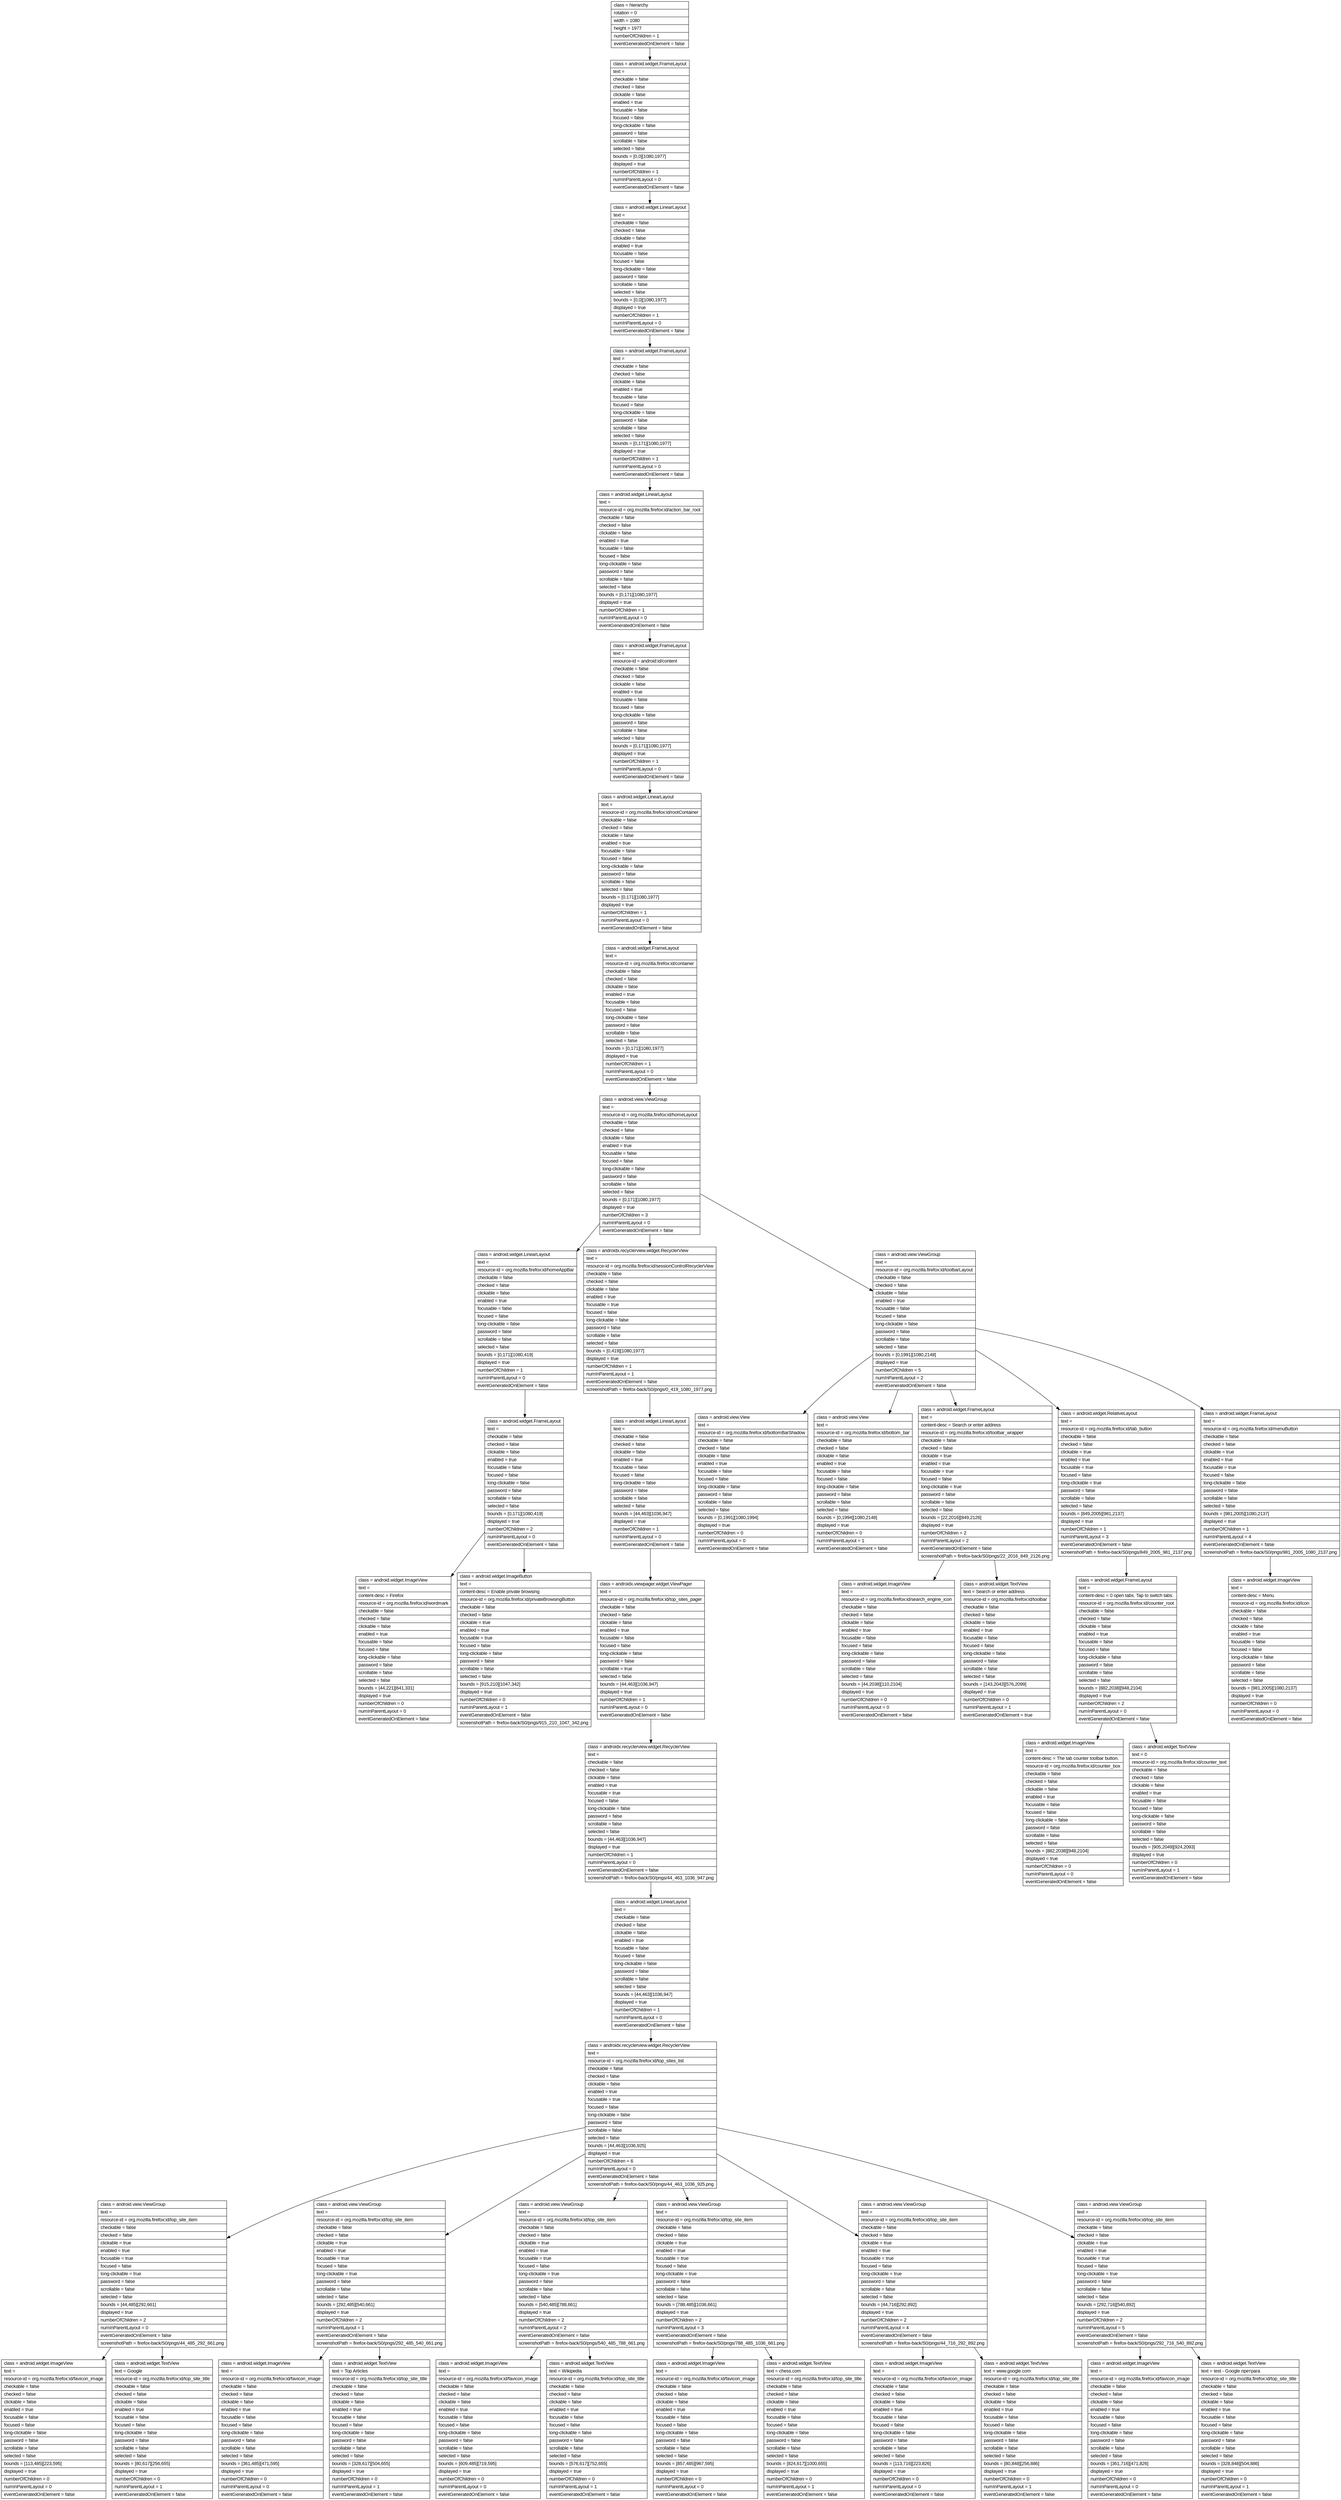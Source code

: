 digraph Layout {

	node [shape=record fontname=Arial];

	0	[label="{class = hierarchy\l|rotation = 0\l|width = 1080\l|height = 1977\l|numberOfChildren = 1\l|eventGeneratedOnElement = false \l}"]
	1	[label="{class = android.widget.FrameLayout\l|text = \l|checkable = false\l|checked = false\l|clickable = false\l|enabled = true\l|focusable = false\l|focused = false\l|long-clickable = false\l|password = false\l|scrollable = false\l|selected = false\l|bounds = [0,0][1080,1977]\l|displayed = true\l|numberOfChildren = 1\l|numInParentLayout = 0\l|eventGeneratedOnElement = false \l}"]
	2	[label="{class = android.widget.LinearLayout\l|text = \l|checkable = false\l|checked = false\l|clickable = false\l|enabled = true\l|focusable = false\l|focused = false\l|long-clickable = false\l|password = false\l|scrollable = false\l|selected = false\l|bounds = [0,0][1080,1977]\l|displayed = true\l|numberOfChildren = 1\l|numInParentLayout = 0\l|eventGeneratedOnElement = false \l}"]
	3	[label="{class = android.widget.FrameLayout\l|text = \l|checkable = false\l|checked = false\l|clickable = false\l|enabled = true\l|focusable = false\l|focused = false\l|long-clickable = false\l|password = false\l|scrollable = false\l|selected = false\l|bounds = [0,171][1080,1977]\l|displayed = true\l|numberOfChildren = 1\l|numInParentLayout = 0\l|eventGeneratedOnElement = false \l}"]
	4	[label="{class = android.widget.LinearLayout\l|text = \l|resource-id = org.mozilla.firefox:id/action_bar_root\l|checkable = false\l|checked = false\l|clickable = false\l|enabled = true\l|focusable = false\l|focused = false\l|long-clickable = false\l|password = false\l|scrollable = false\l|selected = false\l|bounds = [0,171][1080,1977]\l|displayed = true\l|numberOfChildren = 1\l|numInParentLayout = 0\l|eventGeneratedOnElement = false \l}"]
	5	[label="{class = android.widget.FrameLayout\l|text = \l|resource-id = android:id/content\l|checkable = false\l|checked = false\l|clickable = false\l|enabled = true\l|focusable = false\l|focused = false\l|long-clickable = false\l|password = false\l|scrollable = false\l|selected = false\l|bounds = [0,171][1080,1977]\l|displayed = true\l|numberOfChildren = 1\l|numInParentLayout = 0\l|eventGeneratedOnElement = false \l}"]
	6	[label="{class = android.widget.LinearLayout\l|text = \l|resource-id = org.mozilla.firefox:id/rootContainer\l|checkable = false\l|checked = false\l|clickable = false\l|enabled = true\l|focusable = false\l|focused = false\l|long-clickable = false\l|password = false\l|scrollable = false\l|selected = false\l|bounds = [0,171][1080,1977]\l|displayed = true\l|numberOfChildren = 1\l|numInParentLayout = 0\l|eventGeneratedOnElement = false \l}"]
	7	[label="{class = android.widget.FrameLayout\l|text = \l|resource-id = org.mozilla.firefox:id/container\l|checkable = false\l|checked = false\l|clickable = false\l|enabled = true\l|focusable = false\l|focused = false\l|long-clickable = false\l|password = false\l|scrollable = false\l|selected = false\l|bounds = [0,171][1080,1977]\l|displayed = true\l|numberOfChildren = 1\l|numInParentLayout = 0\l|eventGeneratedOnElement = false \l}"]
	8	[label="{class = android.view.ViewGroup\l|text = \l|resource-id = org.mozilla.firefox:id/homeLayout\l|checkable = false\l|checked = false\l|clickable = false\l|enabled = true\l|focusable = false\l|focused = false\l|long-clickable = false\l|password = false\l|scrollable = false\l|selected = false\l|bounds = [0,171][1080,1977]\l|displayed = true\l|numberOfChildren = 3\l|numInParentLayout = 0\l|eventGeneratedOnElement = false \l}"]
	9	[label="{class = android.widget.LinearLayout\l|text = \l|resource-id = org.mozilla.firefox:id/homeAppBar\l|checkable = false\l|checked = false\l|clickable = false\l|enabled = true\l|focusable = false\l|focused = false\l|long-clickable = false\l|password = false\l|scrollable = false\l|selected = false\l|bounds = [0,171][1080,419]\l|displayed = true\l|numberOfChildren = 1\l|numInParentLayout = 0\l|eventGeneratedOnElement = false \l}"]
	10	[label="{class = androidx.recyclerview.widget.RecyclerView\l|text = \l|resource-id = org.mozilla.firefox:id/sessionControlRecyclerView\l|checkable = false\l|checked = false\l|clickable = false\l|enabled = true\l|focusable = true\l|focused = false\l|long-clickable = false\l|password = false\l|scrollable = false\l|selected = false\l|bounds = [0,419][1080,1977]\l|displayed = true\l|numberOfChildren = 1\l|numInParentLayout = 1\l|eventGeneratedOnElement = false \l|screenshotPath = firefox-back/S0/pngs/0_419_1080_1977.png\l}"]
	11	[label="{class = android.view.ViewGroup\l|text = \l|resource-id = org.mozilla.firefox:id/toolbarLayout\l|checkable = false\l|checked = false\l|clickable = false\l|enabled = true\l|focusable = false\l|focused = false\l|long-clickable = false\l|password = false\l|scrollable = false\l|selected = false\l|bounds = [0,1991][1080,2148]\l|displayed = true\l|numberOfChildren = 5\l|numInParentLayout = 2\l|eventGeneratedOnElement = false \l}"]
	12	[label="{class = android.widget.FrameLayout\l|text = \l|checkable = false\l|checked = false\l|clickable = false\l|enabled = true\l|focusable = false\l|focused = false\l|long-clickable = false\l|password = false\l|scrollable = false\l|selected = false\l|bounds = [0,171][1080,419]\l|displayed = true\l|numberOfChildren = 2\l|numInParentLayout = 0\l|eventGeneratedOnElement = false \l}"]
	13	[label="{class = android.widget.LinearLayout\l|text = \l|checkable = false\l|checked = false\l|clickable = false\l|enabled = true\l|focusable = false\l|focused = false\l|long-clickable = false\l|password = false\l|scrollable = false\l|selected = false\l|bounds = [44,463][1036,947]\l|displayed = true\l|numberOfChildren = 1\l|numInParentLayout = 0\l|eventGeneratedOnElement = false \l}"]
	14	[label="{class = android.view.View\l|text = \l|resource-id = org.mozilla.firefox:id/bottomBarShadow\l|checkable = false\l|checked = false\l|clickable = false\l|enabled = true\l|focusable = false\l|focused = false\l|long-clickable = false\l|password = false\l|scrollable = false\l|selected = false\l|bounds = [0,1991][1080,1994]\l|displayed = true\l|numberOfChildren = 0\l|numInParentLayout = 0\l|eventGeneratedOnElement = false \l}"]
	15	[label="{class = android.view.View\l|text = \l|resource-id = org.mozilla.firefox:id/bottom_bar\l|checkable = false\l|checked = false\l|clickable = false\l|enabled = true\l|focusable = false\l|focused = false\l|long-clickable = false\l|password = false\l|scrollable = false\l|selected = false\l|bounds = [0,1994][1080,2148]\l|displayed = true\l|numberOfChildren = 0\l|numInParentLayout = 1\l|eventGeneratedOnElement = false \l}"]
	16	[label="{class = android.widget.FrameLayout\l|text = \l|content-desc = Search or enter address\l|resource-id = org.mozilla.firefox:id/toolbar_wrapper\l|checkable = false\l|checked = false\l|clickable = true\l|enabled = true\l|focusable = true\l|focused = false\l|long-clickable = true\l|password = false\l|scrollable = false\l|selected = false\l|bounds = [22,2016][849,2126]\l|displayed = true\l|numberOfChildren = 2\l|numInParentLayout = 2\l|eventGeneratedOnElement = false \l|screenshotPath = firefox-back/S0/pngs/22_2016_849_2126.png\l}"]
	17	[label="{class = android.widget.RelativeLayout\l|text = \l|resource-id = org.mozilla.firefox:id/tab_button\l|checkable = false\l|checked = false\l|clickable = true\l|enabled = true\l|focusable = true\l|focused = false\l|long-clickable = true\l|password = false\l|scrollable = false\l|selected = false\l|bounds = [849,2005][981,2137]\l|displayed = true\l|numberOfChildren = 1\l|numInParentLayout = 3\l|eventGeneratedOnElement = false \l|screenshotPath = firefox-back/S0/pngs/849_2005_981_2137.png\l}"]
	18	[label="{class = android.widget.FrameLayout\l|text = \l|resource-id = org.mozilla.firefox:id/menuButton\l|checkable = false\l|checked = false\l|clickable = true\l|enabled = true\l|focusable = true\l|focused = false\l|long-clickable = false\l|password = false\l|scrollable = false\l|selected = false\l|bounds = [981,2005][1080,2137]\l|displayed = true\l|numberOfChildren = 1\l|numInParentLayout = 4\l|eventGeneratedOnElement = false \l|screenshotPath = firefox-back/S0/pngs/981_2005_1080_2137.png\l}"]
	19	[label="{class = android.widget.ImageView\l|text = \l|content-desc = Firefox\l|resource-id = org.mozilla.firefox:id/wordmark\l|checkable = false\l|checked = false\l|clickable = false\l|enabled = true\l|focusable = false\l|focused = false\l|long-clickable = false\l|password = false\l|scrollable = false\l|selected = false\l|bounds = [44,221][641,331]\l|displayed = true\l|numberOfChildren = 0\l|numInParentLayout = 0\l|eventGeneratedOnElement = false \l}"]
	20	[label="{class = android.widget.ImageButton\l|text = \l|content-desc = Enable private browsing\l|resource-id = org.mozilla.firefox:id/privateBrowsingButton\l|checkable = false\l|checked = false\l|clickable = true\l|enabled = true\l|focusable = true\l|focused = false\l|long-clickable = false\l|password = false\l|scrollable = false\l|selected = false\l|bounds = [915,210][1047,342]\l|displayed = true\l|numberOfChildren = 0\l|numInParentLayout = 1\l|eventGeneratedOnElement = false \l|screenshotPath = firefox-back/S0/pngs/915_210_1047_342.png\l}"]
	21	[label="{class = androidx.viewpager.widget.ViewPager\l|text = \l|resource-id = org.mozilla.firefox:id/top_sites_pager\l|checkable = false\l|checked = false\l|clickable = false\l|enabled = true\l|focusable = false\l|focused = false\l|long-clickable = false\l|password = false\l|scrollable = true\l|selected = false\l|bounds = [44,463][1036,947]\l|displayed = true\l|numberOfChildren = 1\l|numInParentLayout = 0\l|eventGeneratedOnElement = false \l}"]
	22	[label="{class = android.widget.ImageView\l|text = \l|resource-id = org.mozilla.firefox:id/search_engine_icon\l|checkable = false\l|checked = false\l|clickable = false\l|enabled = true\l|focusable = false\l|focused = false\l|long-clickable = false\l|password = false\l|scrollable = false\l|selected = false\l|bounds = [44,2038][110,2104]\l|displayed = true\l|numberOfChildren = 0\l|numInParentLayout = 0\l|eventGeneratedOnElement = false \l}"]
	23	[label="{class = android.widget.TextView\l|text = Search or enter address\l|resource-id = org.mozilla.firefox:id/toolbar\l|checkable = false\l|checked = false\l|clickable = false\l|enabled = true\l|focusable = false\l|focused = false\l|long-clickable = false\l|password = false\l|scrollable = false\l|selected = false\l|bounds = [143,2043][576,2099]\l|displayed = true\l|numberOfChildren = 0\l|numInParentLayout = 1\l|eventGeneratedOnElement = true \l}"]
	24	[label="{class = android.widget.FrameLayout\l|text = \l|content-desc = 0 open tabs. Tap to switch tabs.\l|resource-id = org.mozilla.firefox:id/counter_root\l|checkable = false\l|checked = false\l|clickable = false\l|enabled = true\l|focusable = false\l|focused = false\l|long-clickable = false\l|password = false\l|scrollable = false\l|selected = false\l|bounds = [882,2038][948,2104]\l|displayed = true\l|numberOfChildren = 2\l|numInParentLayout = 0\l|eventGeneratedOnElement = false \l}"]
	25	[label="{class = android.widget.ImageView\l|text = \l|content-desc = Menu\l|resource-id = org.mozilla.firefox:id/icon\l|checkable = false\l|checked = false\l|clickable = false\l|enabled = true\l|focusable = false\l|focused = false\l|long-clickable = false\l|password = false\l|scrollable = false\l|selected = false\l|bounds = [981,2005][1080,2137]\l|displayed = true\l|numberOfChildren = 0\l|numInParentLayout = 0\l|eventGeneratedOnElement = false \l}"]
	26	[label="{class = androidx.recyclerview.widget.RecyclerView\l|text = \l|checkable = false\l|checked = false\l|clickable = false\l|enabled = true\l|focusable = true\l|focused = false\l|long-clickable = false\l|password = false\l|scrollable = false\l|selected = false\l|bounds = [44,463][1036,947]\l|displayed = true\l|numberOfChildren = 1\l|numInParentLayout = 0\l|eventGeneratedOnElement = false \l|screenshotPath = firefox-back/S0/pngs/44_463_1036_947.png\l}"]
	27	[label="{class = android.widget.ImageView\l|text = \l|content-desc = The tab counter toolbar button.\l|resource-id = org.mozilla.firefox:id/counter_box\l|checkable = false\l|checked = false\l|clickable = false\l|enabled = true\l|focusable = false\l|focused = false\l|long-clickable = false\l|password = false\l|scrollable = false\l|selected = false\l|bounds = [882,2038][948,2104]\l|displayed = true\l|numberOfChildren = 0\l|numInParentLayout = 0\l|eventGeneratedOnElement = false \l}"]
	28	[label="{class = android.widget.TextView\l|text = 0\l|resource-id = org.mozilla.firefox:id/counter_text\l|checkable = false\l|checked = false\l|clickable = false\l|enabled = true\l|focusable = false\l|focused = false\l|long-clickable = false\l|password = false\l|scrollable = false\l|selected = false\l|bounds = [905,2049][924,2093]\l|displayed = true\l|numberOfChildren = 0\l|numInParentLayout = 1\l|eventGeneratedOnElement = false \l}"]
	29	[label="{class = android.widget.LinearLayout\l|text = \l|checkable = false\l|checked = false\l|clickable = false\l|enabled = true\l|focusable = false\l|focused = false\l|long-clickable = false\l|password = false\l|scrollable = false\l|selected = false\l|bounds = [44,463][1036,947]\l|displayed = true\l|numberOfChildren = 1\l|numInParentLayout = 0\l|eventGeneratedOnElement = false \l}"]
	30	[label="{class = androidx.recyclerview.widget.RecyclerView\l|text = \l|resource-id = org.mozilla.firefox:id/top_sites_list\l|checkable = false\l|checked = false\l|clickable = false\l|enabled = true\l|focusable = true\l|focused = false\l|long-clickable = false\l|password = false\l|scrollable = false\l|selected = false\l|bounds = [44,463][1036,925]\l|displayed = true\l|numberOfChildren = 6\l|numInParentLayout = 0\l|eventGeneratedOnElement = false \l|screenshotPath = firefox-back/S0/pngs/44_463_1036_925.png\l}"]
	31	[label="{class = android.view.ViewGroup\l|text = \l|resource-id = org.mozilla.firefox:id/top_site_item\l|checkable = false\l|checked = false\l|clickable = true\l|enabled = true\l|focusable = true\l|focused = false\l|long-clickable = true\l|password = false\l|scrollable = false\l|selected = false\l|bounds = [44,485][292,661]\l|displayed = true\l|numberOfChildren = 2\l|numInParentLayout = 0\l|eventGeneratedOnElement = false \l|screenshotPath = firefox-back/S0/pngs/44_485_292_661.png\l}"]
	32	[label="{class = android.view.ViewGroup\l|text = \l|resource-id = org.mozilla.firefox:id/top_site_item\l|checkable = false\l|checked = false\l|clickable = true\l|enabled = true\l|focusable = true\l|focused = false\l|long-clickable = true\l|password = false\l|scrollable = false\l|selected = false\l|bounds = [292,485][540,661]\l|displayed = true\l|numberOfChildren = 2\l|numInParentLayout = 1\l|eventGeneratedOnElement = false \l|screenshotPath = firefox-back/S0/pngs/292_485_540_661.png\l}"]
	33	[label="{class = android.view.ViewGroup\l|text = \l|resource-id = org.mozilla.firefox:id/top_site_item\l|checkable = false\l|checked = false\l|clickable = true\l|enabled = true\l|focusable = true\l|focused = false\l|long-clickable = true\l|password = false\l|scrollable = false\l|selected = false\l|bounds = [540,485][788,661]\l|displayed = true\l|numberOfChildren = 2\l|numInParentLayout = 2\l|eventGeneratedOnElement = false \l|screenshotPath = firefox-back/S0/pngs/540_485_788_661.png\l}"]
	34	[label="{class = android.view.ViewGroup\l|text = \l|resource-id = org.mozilla.firefox:id/top_site_item\l|checkable = false\l|checked = false\l|clickable = true\l|enabled = true\l|focusable = true\l|focused = false\l|long-clickable = true\l|password = false\l|scrollable = false\l|selected = false\l|bounds = [788,485][1036,661]\l|displayed = true\l|numberOfChildren = 2\l|numInParentLayout = 3\l|eventGeneratedOnElement = false \l|screenshotPath = firefox-back/S0/pngs/788_485_1036_661.png\l}"]
	35	[label="{class = android.view.ViewGroup\l|text = \l|resource-id = org.mozilla.firefox:id/top_site_item\l|checkable = false\l|checked = false\l|clickable = true\l|enabled = true\l|focusable = true\l|focused = false\l|long-clickable = true\l|password = false\l|scrollable = false\l|selected = false\l|bounds = [44,716][292,892]\l|displayed = true\l|numberOfChildren = 2\l|numInParentLayout = 4\l|eventGeneratedOnElement = false \l|screenshotPath = firefox-back/S0/pngs/44_716_292_892.png\l}"]
	36	[label="{class = android.view.ViewGroup\l|text = \l|resource-id = org.mozilla.firefox:id/top_site_item\l|checkable = false\l|checked = false\l|clickable = true\l|enabled = true\l|focusable = true\l|focused = false\l|long-clickable = true\l|password = false\l|scrollable = false\l|selected = false\l|bounds = [292,716][540,892]\l|displayed = true\l|numberOfChildren = 2\l|numInParentLayout = 5\l|eventGeneratedOnElement = false \l|screenshotPath = firefox-back/S0/pngs/292_716_540_892.png\l}"]
	37	[label="{class = android.widget.ImageView\l|text = \l|resource-id = org.mozilla.firefox:id/favicon_image\l|checkable = false\l|checked = false\l|clickable = false\l|enabled = true\l|focusable = false\l|focused = false\l|long-clickable = false\l|password = false\l|scrollable = false\l|selected = false\l|bounds = [113,485][223,595]\l|displayed = true\l|numberOfChildren = 0\l|numInParentLayout = 0\l|eventGeneratedOnElement = false \l}"]
	38	[label="{class = android.widget.TextView\l|text = Google\l|resource-id = org.mozilla.firefox:id/top_site_title\l|checkable = false\l|checked = false\l|clickable = false\l|enabled = true\l|focusable = false\l|focused = false\l|long-clickable = false\l|password = false\l|scrollable = false\l|selected = false\l|bounds = [80,617][256,655]\l|displayed = true\l|numberOfChildren = 0\l|numInParentLayout = 1\l|eventGeneratedOnElement = false \l}"]
	39	[label="{class = android.widget.ImageView\l|text = \l|resource-id = org.mozilla.firefox:id/favicon_image\l|checkable = false\l|checked = false\l|clickable = false\l|enabled = true\l|focusable = false\l|focused = false\l|long-clickable = false\l|password = false\l|scrollable = false\l|selected = false\l|bounds = [361,485][471,595]\l|displayed = true\l|numberOfChildren = 0\l|numInParentLayout = 0\l|eventGeneratedOnElement = false \l}"]
	40	[label="{class = android.widget.TextView\l|text = Top Articles\l|resource-id = org.mozilla.firefox:id/top_site_title\l|checkable = false\l|checked = false\l|clickable = false\l|enabled = true\l|focusable = false\l|focused = false\l|long-clickable = false\l|password = false\l|scrollable = false\l|selected = false\l|bounds = [328,617][504,655]\l|displayed = true\l|numberOfChildren = 0\l|numInParentLayout = 1\l|eventGeneratedOnElement = false \l}"]
	41	[label="{class = android.widget.ImageView\l|text = \l|resource-id = org.mozilla.firefox:id/favicon_image\l|checkable = false\l|checked = false\l|clickable = false\l|enabled = true\l|focusable = false\l|focused = false\l|long-clickable = false\l|password = false\l|scrollable = false\l|selected = false\l|bounds = [609,485][719,595]\l|displayed = true\l|numberOfChildren = 0\l|numInParentLayout = 0\l|eventGeneratedOnElement = false \l}"]
	42	[label="{class = android.widget.TextView\l|text = Wikipedia\l|resource-id = org.mozilla.firefox:id/top_site_title\l|checkable = false\l|checked = false\l|clickable = false\l|enabled = true\l|focusable = false\l|focused = false\l|long-clickable = false\l|password = false\l|scrollable = false\l|selected = false\l|bounds = [576,617][752,655]\l|displayed = true\l|numberOfChildren = 0\l|numInParentLayout = 1\l|eventGeneratedOnElement = false \l}"]
	43	[label="{class = android.widget.ImageView\l|text = \l|resource-id = org.mozilla.firefox:id/favicon_image\l|checkable = false\l|checked = false\l|clickable = false\l|enabled = true\l|focusable = false\l|focused = false\l|long-clickable = false\l|password = false\l|scrollable = false\l|selected = false\l|bounds = [857,485][967,595]\l|displayed = true\l|numberOfChildren = 0\l|numInParentLayout = 0\l|eventGeneratedOnElement = false \l}"]
	44	[label="{class = android.widget.TextView\l|text = chess.com\l|resource-id = org.mozilla.firefox:id/top_site_title\l|checkable = false\l|checked = false\l|clickable = false\l|enabled = true\l|focusable = false\l|focused = false\l|long-clickable = false\l|password = false\l|scrollable = false\l|selected = false\l|bounds = [824,617][1000,655]\l|displayed = true\l|numberOfChildren = 0\l|numInParentLayout = 1\l|eventGeneratedOnElement = false \l}"]
	45	[label="{class = android.widget.ImageView\l|text = \l|resource-id = org.mozilla.firefox:id/favicon_image\l|checkable = false\l|checked = false\l|clickable = false\l|enabled = true\l|focusable = false\l|focused = false\l|long-clickable = false\l|password = false\l|scrollable = false\l|selected = false\l|bounds = [113,716][223,826]\l|displayed = true\l|numberOfChildren = 0\l|numInParentLayout = 0\l|eventGeneratedOnElement = false \l}"]
	46	[label="{class = android.widget.TextView\l|text = www.google.com\l|resource-id = org.mozilla.firefox:id/top_site_title\l|checkable = false\l|checked = false\l|clickable = false\l|enabled = true\l|focusable = false\l|focused = false\l|long-clickable = false\l|password = false\l|scrollable = false\l|selected = false\l|bounds = [80,848][256,886]\l|displayed = true\l|numberOfChildren = 0\l|numInParentLayout = 1\l|eventGeneratedOnElement = false \l}"]
	47	[label="{class = android.widget.ImageView\l|text = \l|resource-id = org.mozilla.firefox:id/favicon_image\l|checkable = false\l|checked = false\l|clickable = false\l|enabled = true\l|focusable = false\l|focused = false\l|long-clickable = false\l|password = false\l|scrollable = false\l|selected = false\l|bounds = [361,716][471,826]\l|displayed = true\l|numberOfChildren = 0\l|numInParentLayout = 0\l|eventGeneratedOnElement = false \l}"]
	48	[label="{class = android.widget.TextView\l|text = test - Google претрага\l|resource-id = org.mozilla.firefox:id/top_site_title\l|checkable = false\l|checked = false\l|clickable = false\l|enabled = true\l|focusable = false\l|focused = false\l|long-clickable = false\l|password = false\l|scrollable = false\l|selected = false\l|bounds = [328,848][504,886]\l|displayed = true\l|numberOfChildren = 0\l|numInParentLayout = 1\l|eventGeneratedOnElement = false \l}"]


	0 -> 1
	1 -> 2
	2 -> 3
	3 -> 4
	4 -> 5
	5 -> 6
	6 -> 7
	7 -> 8
	8 -> 9
	8 -> 10
	8 -> 11
	9 -> 12
	10 -> 13
	11 -> 14
	11 -> 15
	11 -> 16
	11 -> 17
	11 -> 18
	12 -> 19
	12 -> 20
	13 -> 21
	16 -> 22
	16 -> 23
	17 -> 24
	18 -> 25
	21 -> 26
	24 -> 27
	24 -> 28
	26 -> 29
	29 -> 30
	30 -> 31
	30 -> 32
	30 -> 33
	30 -> 34
	30 -> 35
	30 -> 36
	31 -> 37
	31 -> 38
	32 -> 39
	32 -> 40
	33 -> 41
	33 -> 42
	34 -> 43
	34 -> 44
	35 -> 45
	35 -> 46
	36 -> 47
	36 -> 48


}